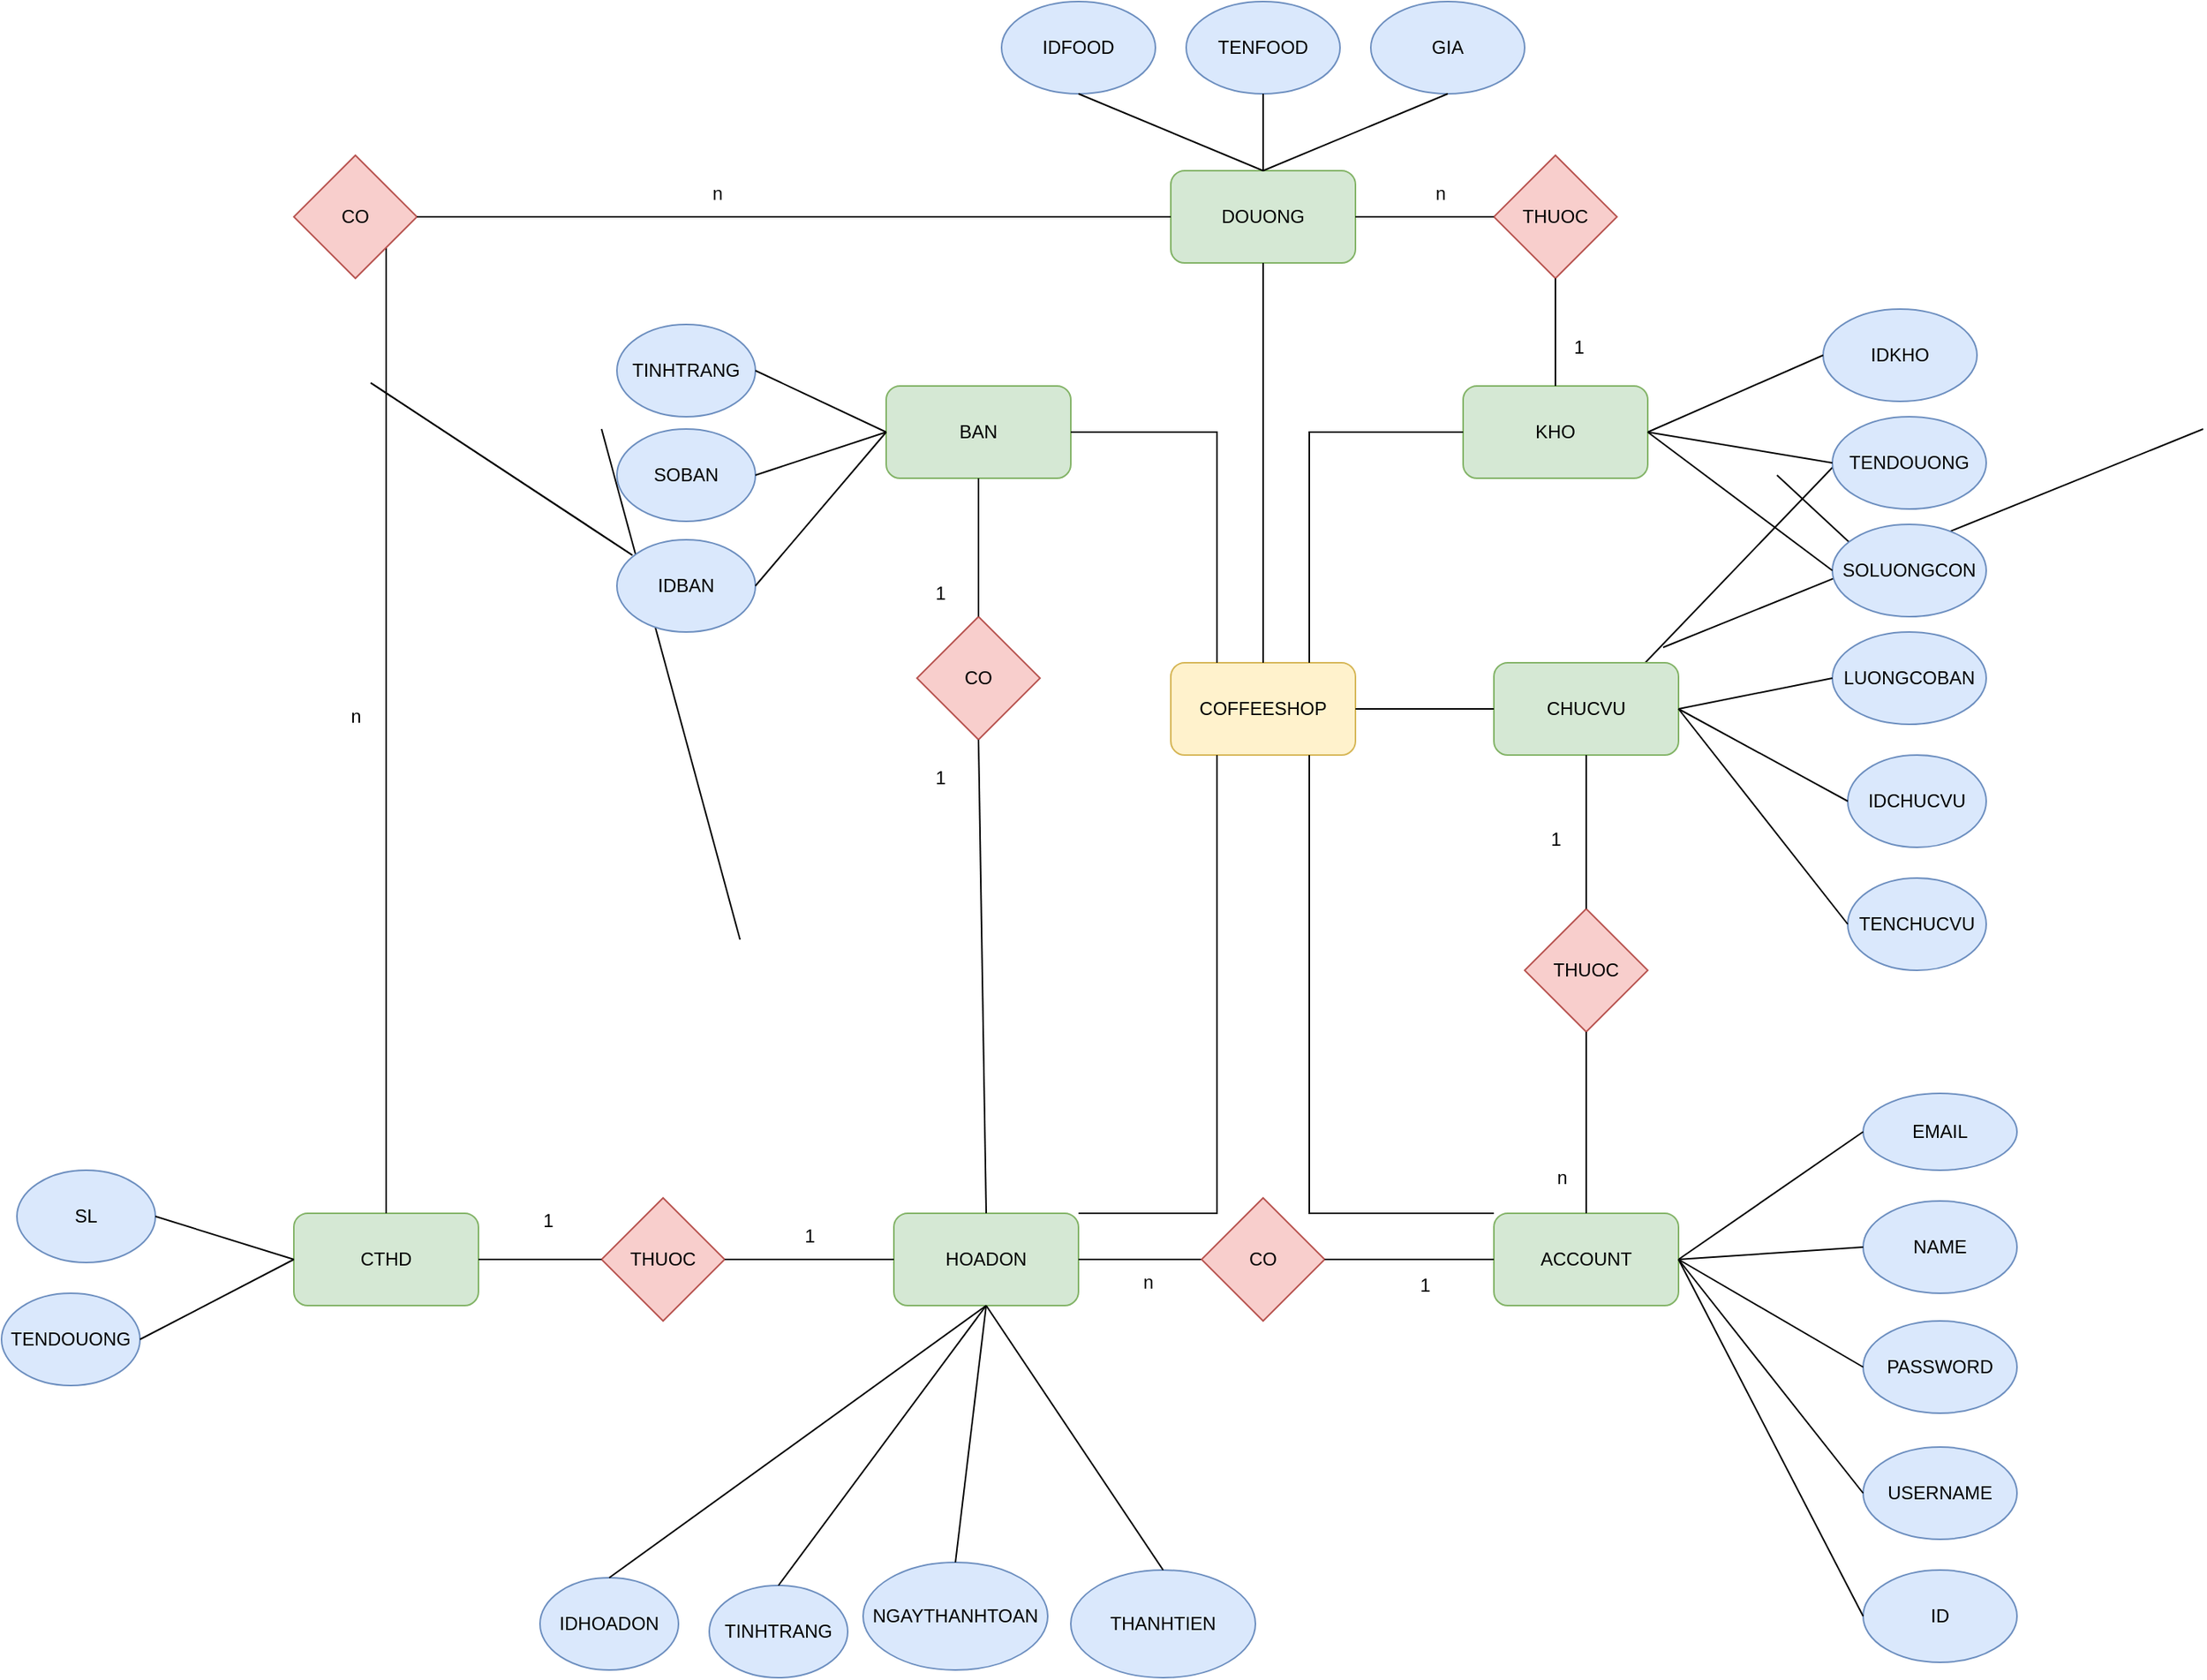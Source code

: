 <mxfile version="22.1.18" type="device">
  <diagram name="Trang-1" id="R46lQm_Rw6Zmzm8sMg9Q">
    <mxGraphModel dx="3240" dy="2319" grid="1" gridSize="10" guides="1" tooltips="1" connect="1" arrows="1" fold="1" page="1" pageScale="1" pageWidth="827" pageHeight="1169" math="0" shadow="0">
      <root>
        <mxCell id="0" />
        <mxCell id="1" parent="0" />
        <mxCell id="mt5Nm10OnFp4rmJsfRZl-2" value="COFFEESHOP" style="rounded=1;whiteSpace=wrap;html=1;fillColor=#fff2cc;strokeColor=#d6b656;" parent="1" vertex="1">
          <mxGeometry x="310" y="220" width="120" height="60" as="geometry" />
        </mxCell>
        <mxCell id="mt5Nm10OnFp4rmJsfRZl-3" value="BAN" style="rounded=1;whiteSpace=wrap;html=1;fillColor=#d5e8d4;strokeColor=#82b366;" parent="1" vertex="1">
          <mxGeometry x="125" y="40" width="120" height="60" as="geometry" />
        </mxCell>
        <mxCell id="mt5Nm10OnFp4rmJsfRZl-5" value="SOBAN" style="ellipse;whiteSpace=wrap;html=1;fillColor=#dae8fc;strokeColor=#6c8ebf;" parent="1" vertex="1">
          <mxGeometry x="-50" y="68" width="90" height="60" as="geometry" />
        </mxCell>
        <mxCell id="mt5Nm10OnFp4rmJsfRZl-6" value="TINHTRANG" style="ellipse;whiteSpace=wrap;html=1;fillColor=#dae8fc;strokeColor=#6c8ebf;" parent="1" vertex="1">
          <mxGeometry x="-50" width="90" height="60" as="geometry" />
        </mxCell>
        <mxCell id="mt5Nm10OnFp4rmJsfRZl-9" value="HOADON" style="rounded=1;whiteSpace=wrap;html=1;fillColor=#d5e8d4;strokeColor=#82b366;" parent="1" vertex="1">
          <mxGeometry x="130" y="578" width="120" height="60" as="geometry" />
        </mxCell>
        <mxCell id="mt5Nm10OnFp4rmJsfRZl-12" value="IDHOADON" style="ellipse;whiteSpace=wrap;html=1;fillColor=#dae8fc;strokeColor=#6c8ebf;" parent="1" vertex="1">
          <mxGeometry x="-100" y="815" width="90" height="60" as="geometry" />
        </mxCell>
        <mxCell id="mt5Nm10OnFp4rmJsfRZl-13" value="TINHTRANG" style="ellipse;whiteSpace=wrap;html=1;fillColor=#dae8fc;strokeColor=#6c8ebf;" parent="1" vertex="1">
          <mxGeometry x="10" y="820" width="90" height="60" as="geometry" />
        </mxCell>
        <mxCell id="mt5Nm10OnFp4rmJsfRZl-14" value="NGAYTHANHTOAN" style="ellipse;whiteSpace=wrap;html=1;fillColor=#dae8fc;strokeColor=#6c8ebf;" parent="1" vertex="1">
          <mxGeometry x="110" y="805" width="120" height="70" as="geometry" />
        </mxCell>
        <mxCell id="mt5Nm10OnFp4rmJsfRZl-18" value="THANHTIEN" style="ellipse;whiteSpace=wrap;html=1;fillColor=#dae8fc;strokeColor=#6c8ebf;" parent="1" vertex="1">
          <mxGeometry x="245" y="810" width="120" height="70" as="geometry" />
        </mxCell>
        <mxCell id="mt5Nm10OnFp4rmJsfRZl-20" value="CO" style="rhombus;whiteSpace=wrap;html=1;fillColor=#f8cecc;strokeColor=#b85450;" parent="1" vertex="1">
          <mxGeometry x="145" y="190" width="80" height="80" as="geometry" />
        </mxCell>
        <mxCell id="mt5Nm10OnFp4rmJsfRZl-23" value="1" style="text;html=1;align=center;verticalAlign=middle;resizable=0;points=[];autosize=1;strokeColor=none;fillColor=none;" parent="1" vertex="1">
          <mxGeometry x="145" y="160" width="30" height="30" as="geometry" />
        </mxCell>
        <mxCell id="mt5Nm10OnFp4rmJsfRZl-24" value="1" style="text;html=1;align=center;verticalAlign=middle;resizable=0;points=[];autosize=1;strokeColor=none;fillColor=none;" parent="1" vertex="1">
          <mxGeometry x="145" y="280" width="30" height="30" as="geometry" />
        </mxCell>
        <mxCell id="mt5Nm10OnFp4rmJsfRZl-25" value="CTHD" style="rounded=1;whiteSpace=wrap;html=1;fillColor=#d5e8d4;strokeColor=#82b366;" parent="1" vertex="1">
          <mxGeometry x="-260" y="578" width="120" height="60" as="geometry" />
        </mxCell>
        <mxCell id="mt5Nm10OnFp4rmJsfRZl-26" value="" style="endArrow=none;html=1;rounded=0;entryX=1;entryY=0.5;entryDx=0;entryDy=0;exitX=0;exitY=0.5;exitDx=0;exitDy=0;" parent="1" source="mt5Nm10OnFp4rmJsfRZl-3" target="mt5Nm10OnFp4rmJsfRZl-5" edge="1">
          <mxGeometry width="50" height="50" relative="1" as="geometry">
            <mxPoint x="160" y="38" as="sourcePoint" />
            <mxPoint x="310" y="290" as="targetPoint" />
          </mxGeometry>
        </mxCell>
        <mxCell id="mt5Nm10OnFp4rmJsfRZl-27" value="" style="endArrow=none;html=1;rounded=0;entryX=1;entryY=0.5;entryDx=0;entryDy=0;exitX=0;exitY=0.5;exitDx=0;exitDy=0;" parent="1" source="mt5Nm10OnFp4rmJsfRZl-3" target="mt5Nm10OnFp4rmJsfRZl-6" edge="1">
          <mxGeometry width="50" height="50" relative="1" as="geometry">
            <mxPoint x="170" y="40" as="sourcePoint" />
            <mxPoint x="310" y="290" as="targetPoint" />
          </mxGeometry>
        </mxCell>
        <mxCell id="mt5Nm10OnFp4rmJsfRZl-28" value="" style="endArrow=none;html=1;rounded=0;entryX=0.5;entryY=1;entryDx=0;entryDy=0;exitX=0.5;exitY=0;exitDx=0;exitDy=0;" parent="1" source="mt5Nm10OnFp4rmJsfRZl-20" target="mt5Nm10OnFp4rmJsfRZl-3" edge="1">
          <mxGeometry width="50" height="50" relative="1" as="geometry">
            <mxPoint x="260" y="340" as="sourcePoint" />
            <mxPoint x="310" y="290" as="targetPoint" />
          </mxGeometry>
        </mxCell>
        <mxCell id="mt5Nm10OnFp4rmJsfRZl-29" value="" style="endArrow=none;html=1;rounded=0;entryX=0.5;entryY=1;entryDx=0;entryDy=0;exitX=0.5;exitY=0;exitDx=0;exitDy=0;" parent="1" source="mt5Nm10OnFp4rmJsfRZl-9" target="mt5Nm10OnFp4rmJsfRZl-20" edge="1">
          <mxGeometry width="50" height="50" relative="1" as="geometry">
            <mxPoint x="260" y="350" as="sourcePoint" />
            <mxPoint x="310" y="300" as="targetPoint" />
          </mxGeometry>
        </mxCell>
        <mxCell id="mt5Nm10OnFp4rmJsfRZl-31" value="" style="endArrow=none;html=1;rounded=0;entryX=1;entryY=0.5;entryDx=0;entryDy=0;exitX=0.25;exitY=0;exitDx=0;exitDy=0;" parent="1" source="mt5Nm10OnFp4rmJsfRZl-2" target="mt5Nm10OnFp4rmJsfRZl-3" edge="1">
          <mxGeometry width="50" height="50" relative="1" as="geometry">
            <mxPoint x="380" y="220" as="sourcePoint" />
            <mxPoint x="250" y="140" as="targetPoint" />
            <Array as="points">
              <mxPoint x="340" y="70" />
            </Array>
          </mxGeometry>
        </mxCell>
        <mxCell id="mt5Nm10OnFp4rmJsfRZl-33" value="" style="endArrow=none;html=1;rounded=0;entryX=0.5;entryY=1;entryDx=0;entryDy=0;exitX=0.5;exitY=0;exitDx=0;exitDy=0;" parent="1" source="mt5Nm10OnFp4rmJsfRZl-12" target="mt5Nm10OnFp4rmJsfRZl-9" edge="1">
          <mxGeometry width="50" height="50" relative="1" as="geometry">
            <mxPoint x="260" y="390" as="sourcePoint" />
            <mxPoint x="310" y="340" as="targetPoint" />
          </mxGeometry>
        </mxCell>
        <mxCell id="mt5Nm10OnFp4rmJsfRZl-34" value="" style="endArrow=none;html=1;rounded=0;entryX=0.5;entryY=1;entryDx=0;entryDy=0;exitX=0.5;exitY=0;exitDx=0;exitDy=0;" parent="1" source="mt5Nm10OnFp4rmJsfRZl-13" target="mt5Nm10OnFp4rmJsfRZl-9" edge="1">
          <mxGeometry width="50" height="50" relative="1" as="geometry">
            <mxPoint x="260" y="390" as="sourcePoint" />
            <mxPoint x="310" y="340" as="targetPoint" />
          </mxGeometry>
        </mxCell>
        <mxCell id="mt5Nm10OnFp4rmJsfRZl-35" value="" style="endArrow=none;html=1;rounded=0;entryX=0.5;entryY=1;entryDx=0;entryDy=0;exitX=0.5;exitY=0;exitDx=0;exitDy=0;" parent="1" source="mt5Nm10OnFp4rmJsfRZl-14" target="mt5Nm10OnFp4rmJsfRZl-9" edge="1">
          <mxGeometry width="50" height="50" relative="1" as="geometry">
            <mxPoint x="360" y="450" as="sourcePoint" />
            <mxPoint x="320" y="350" as="targetPoint" />
          </mxGeometry>
        </mxCell>
        <mxCell id="mt5Nm10OnFp4rmJsfRZl-36" value="" style="endArrow=none;html=1;rounded=0;exitX=0.5;exitY=0;exitDx=0;exitDy=0;entryX=0.5;entryY=1;entryDx=0;entryDy=0;" parent="1" source="mt5Nm10OnFp4rmJsfRZl-18" edge="1" target="mt5Nm10OnFp4rmJsfRZl-9">
          <mxGeometry width="50" height="50" relative="1" as="geometry">
            <mxPoint x="280" y="410" as="sourcePoint" />
            <mxPoint x="170" y="410" as="targetPoint" />
          </mxGeometry>
        </mxCell>
        <mxCell id="mt5Nm10OnFp4rmJsfRZl-37" value="THUOC&lt;br&gt;" style="rhombus;whiteSpace=wrap;html=1;fillColor=#f8cecc;strokeColor=#b85450;" parent="1" vertex="1">
          <mxGeometry x="-60" y="568" width="80" height="80" as="geometry" />
        </mxCell>
        <mxCell id="mt5Nm10OnFp4rmJsfRZl-38" value="" style="endArrow=none;html=1;rounded=0;entryX=1;entryY=0.5;entryDx=0;entryDy=0;exitX=0;exitY=0.5;exitDx=0;exitDy=0;" parent="1" source="mt5Nm10OnFp4rmJsfRZl-37" target="mt5Nm10OnFp4rmJsfRZl-25" edge="1">
          <mxGeometry width="50" height="50" relative="1" as="geometry">
            <mxPoint x="-120" y="420" as="sourcePoint" />
            <mxPoint x="-70" y="370" as="targetPoint" />
          </mxGeometry>
        </mxCell>
        <mxCell id="mt5Nm10OnFp4rmJsfRZl-39" value="" style="endArrow=none;html=1;rounded=0;entryX=0;entryY=0.5;entryDx=0;entryDy=0;exitX=1;exitY=0.5;exitDx=0;exitDy=0;" parent="1" source="mt5Nm10OnFp4rmJsfRZl-37" target="mt5Nm10OnFp4rmJsfRZl-9" edge="1">
          <mxGeometry width="50" height="50" relative="1" as="geometry">
            <mxPoint x="-120" y="420" as="sourcePoint" />
            <mxPoint x="-70" y="370" as="targetPoint" />
          </mxGeometry>
        </mxCell>
        <mxCell id="mt5Nm10OnFp4rmJsfRZl-41" value="TENDOUONG" style="ellipse;whiteSpace=wrap;html=1;fillColor=#dae8fc;strokeColor=#6c8ebf;" parent="1" vertex="1">
          <mxGeometry x="-450" y="630" width="90" height="60" as="geometry" />
        </mxCell>
        <mxCell id="mt5Nm10OnFp4rmJsfRZl-42" value="SL" style="ellipse;whiteSpace=wrap;html=1;fillColor=#dae8fc;strokeColor=#6c8ebf;" parent="1" vertex="1">
          <mxGeometry x="-440" y="550" width="90" height="60" as="geometry" />
        </mxCell>
        <mxCell id="mt5Nm10OnFp4rmJsfRZl-43" value="" style="endArrow=none;html=1;rounded=0;entryX=1;entryY=0.5;entryDx=0;entryDy=0;exitX=0;exitY=0.5;exitDx=0;exitDy=0;" parent="1" source="mt5Nm10OnFp4rmJsfRZl-25" target="mt5Nm10OnFp4rmJsfRZl-41" edge="1">
          <mxGeometry width="50" height="50" relative="1" as="geometry">
            <mxPoint x="-120" y="300" as="sourcePoint" />
            <mxPoint x="-70" y="250" as="targetPoint" />
          </mxGeometry>
        </mxCell>
        <mxCell id="mt5Nm10OnFp4rmJsfRZl-44" value="" style="endArrow=none;html=1;rounded=0;entryX=0;entryY=0.5;entryDx=0;entryDy=0;exitX=1;exitY=0.5;exitDx=0;exitDy=0;" parent="1" source="mt5Nm10OnFp4rmJsfRZl-42" target="mt5Nm10OnFp4rmJsfRZl-25" edge="1">
          <mxGeometry width="50" height="50" relative="1" as="geometry">
            <mxPoint x="-120" y="300" as="sourcePoint" />
            <mxPoint x="-70" y="250" as="targetPoint" />
          </mxGeometry>
        </mxCell>
        <mxCell id="mt5Nm10OnFp4rmJsfRZl-50" style="edgeStyle=orthogonalEdgeStyle;rounded=0;orthogonalLoop=1;jettySize=auto;html=1;exitX=0.5;exitY=1;exitDx=0;exitDy=0;" parent="1" edge="1">
          <mxGeometry relative="1" as="geometry">
            <mxPoint x="640" y="140" as="sourcePoint" />
            <mxPoint x="640" y="140" as="targetPoint" />
          </mxGeometry>
        </mxCell>
        <mxCell id="mt5Nm10OnFp4rmJsfRZl-64" value="" style="endArrow=none;html=1;rounded=0;entryX=1;entryY=0.5;entryDx=0;entryDy=0;exitX=0;exitY=0.5;exitDx=0;exitDy=0;" parent="1" source="mt5Nm10OnFp4rmJsfRZl-63" edge="1">
          <mxGeometry width="50" height="50" relative="1" as="geometry">
            <mxPoint x="580" y="260" as="sourcePoint" />
            <mxPoint x="764" y="68" as="targetPoint" />
          </mxGeometry>
        </mxCell>
        <mxCell id="mt5Nm10OnFp4rmJsfRZl-65" value="" style="endArrow=none;html=1;rounded=0;entryX=0;entryY=0.5;entryDx=0;entryDy=0;exitX=1;exitY=0.5;exitDx=0;exitDy=0;" parent="1" target="mt5Nm10OnFp4rmJsfRZl-57" edge="1">
          <mxGeometry width="50" height="50" relative="1" as="geometry">
            <mxPoint x="981.0" y="68" as="sourcePoint" />
            <mxPoint x="630" y="210" as="targetPoint" />
          </mxGeometry>
        </mxCell>
        <mxCell id="mt5Nm10OnFp4rmJsfRZl-71" value="CHUCVU" style="rounded=1;whiteSpace=wrap;html=1;fillColor=#d5e8d4;strokeColor=#82b366;" parent="1" vertex="1">
          <mxGeometry x="520" y="220" width="120" height="60" as="geometry" />
        </mxCell>
        <mxCell id="mt5Nm10OnFp4rmJsfRZl-73" value="IDCHUCVU&lt;br&gt;" style="ellipse;whiteSpace=wrap;html=1;fillColor=#dae8fc;strokeColor=#6c8ebf;" parent="1" vertex="1">
          <mxGeometry x="750" y="280" width="90" height="60" as="geometry" />
        </mxCell>
        <mxCell id="mt5Nm10OnFp4rmJsfRZl-74" value="LUONGCOBAN" style="ellipse;whiteSpace=wrap;html=1;fillColor=#dae8fc;strokeColor=#6c8ebf;" parent="1" vertex="1">
          <mxGeometry x="740" y="200" width="100" height="60" as="geometry" />
        </mxCell>
        <mxCell id="mt5Nm10OnFp4rmJsfRZl-75" value="" style="endArrow=none;html=1;rounded=0;entryX=0;entryY=0.5;entryDx=0;entryDy=0;exitX=1;exitY=0.5;exitDx=0;exitDy=0;" parent="1" source="mt5Nm10OnFp4rmJsfRZl-71" target="mt5Nm10OnFp4rmJsfRZl-73" edge="1">
          <mxGeometry width="50" height="50" relative="1" as="geometry">
            <mxPoint x="590" y="330" as="sourcePoint" />
            <mxPoint x="650" y="220" as="targetPoint" />
          </mxGeometry>
        </mxCell>
        <mxCell id="mt5Nm10OnFp4rmJsfRZl-76" value="" style="endArrow=none;html=1;rounded=0;entryX=0;entryY=0.5;entryDx=0;entryDy=0;exitX=1;exitY=0.5;exitDx=0;exitDy=0;" parent="1" source="mt5Nm10OnFp4rmJsfRZl-71" target="mt5Nm10OnFp4rmJsfRZl-74" edge="1">
          <mxGeometry width="50" height="50" relative="1" as="geometry">
            <mxPoint x="600" y="270" as="sourcePoint" />
            <mxPoint x="650" y="220" as="targetPoint" />
          </mxGeometry>
        </mxCell>
        <mxCell id="mt5Nm10OnFp4rmJsfRZl-80" value="" style="endArrow=none;html=1;rounded=0;entryX=0;entryY=0.5;entryDx=0;entryDy=0;exitX=1;exitY=0.5;exitDx=0;exitDy=0;" parent="1" source="mt5Nm10OnFp4rmJsfRZl-77" edge="1">
          <mxGeometry width="50" height="50" relative="1" as="geometry">
            <mxPoint x="30" y="400" as="sourcePoint" />
            <mxPoint x="-60" y="68" as="targetPoint" />
          </mxGeometry>
        </mxCell>
        <mxCell id="mt5Nm10OnFp4rmJsfRZl-86" value="" style="endArrow=none;html=1;rounded=0;entryX=0.5;entryY=1;entryDx=0;entryDy=0;exitX=0.5;exitY=0;exitDx=0;exitDy=0;" parent="1" target="mt5Nm10OnFp4rmJsfRZl-84" edge="1">
          <mxGeometry width="50" height="50" relative="1" as="geometry">
            <mxPoint x="-210" y="38" as="sourcePoint" />
            <mxPoint x="-40" y="150" as="targetPoint" />
          </mxGeometry>
        </mxCell>
        <mxCell id="mt5Nm10OnFp4rmJsfRZl-88" value="" style="endArrow=none;html=1;rounded=0;entryX=0.5;entryY=1;entryDx=0;entryDy=0;exitX=0.5;exitY=0;exitDx=0;exitDy=0;" parent="1" target="mt5Nm10OnFp4rmJsfRZl-85" edge="1">
          <mxGeometry width="50" height="50" relative="1" as="geometry">
            <mxPoint x="-210" y="38" as="sourcePoint" />
            <mxPoint x="-40" y="150" as="targetPoint" />
          </mxGeometry>
        </mxCell>
        <mxCell id="mt5Nm10OnFp4rmJsfRZl-89" value="ACCOUNT" style="rounded=1;whiteSpace=wrap;html=1;fillColor=#d5e8d4;strokeColor=#82b366;" parent="1" vertex="1">
          <mxGeometry x="520" y="578" width="120" height="60" as="geometry" />
        </mxCell>
        <mxCell id="mt5Nm10OnFp4rmJsfRZl-90" value="" style="endArrow=none;html=1;rounded=0;entryX=0.75;entryY=1;entryDx=0;entryDy=0;exitX=0;exitY=0;exitDx=0;exitDy=0;" parent="1" source="mt5Nm10OnFp4rmJsfRZl-89" target="mt5Nm10OnFp4rmJsfRZl-2" edge="1">
          <mxGeometry width="50" height="50" relative="1" as="geometry">
            <mxPoint x="480" y="620" as="sourcePoint" />
            <mxPoint x="370" y="300" as="targetPoint" />
            <Array as="points">
              <mxPoint x="400" y="578" />
              <mxPoint x="400" y="490" />
            </Array>
          </mxGeometry>
        </mxCell>
        <mxCell id="mt5Nm10OnFp4rmJsfRZl-92" value="ID&lt;br&gt;" style="ellipse;whiteSpace=wrap;html=1;fillColor=#dae8fc;strokeColor=#6c8ebf;" parent="1" vertex="1">
          <mxGeometry x="760" y="810" width="100" height="60" as="geometry" />
        </mxCell>
        <mxCell id="mt5Nm10OnFp4rmJsfRZl-93" value="USERNAME" style="ellipse;whiteSpace=wrap;html=1;fillColor=#dae8fc;strokeColor=#6c8ebf;" parent="1" vertex="1">
          <mxGeometry x="760" y="730" width="100" height="60" as="geometry" />
        </mxCell>
        <mxCell id="mt5Nm10OnFp4rmJsfRZl-94" value="PASSWORD" style="ellipse;whiteSpace=wrap;html=1;fillColor=#dae8fc;strokeColor=#6c8ebf;" parent="1" vertex="1">
          <mxGeometry x="760" y="648" width="100" height="60" as="geometry" />
        </mxCell>
        <mxCell id="mt5Nm10OnFp4rmJsfRZl-95" value="NAME" style="ellipse;whiteSpace=wrap;html=1;fillColor=#dae8fc;strokeColor=#6c8ebf;" parent="1" vertex="1">
          <mxGeometry x="760" y="570" width="100" height="60" as="geometry" />
        </mxCell>
        <mxCell id="mt5Nm10OnFp4rmJsfRZl-96" value="EMAIL" style="ellipse;whiteSpace=wrap;html=1;fillColor=#dae8fc;strokeColor=#6c8ebf;" parent="1" vertex="1">
          <mxGeometry x="760" y="500" width="100" height="50" as="geometry" />
        </mxCell>
        <mxCell id="mt5Nm10OnFp4rmJsfRZl-97" value="" style="endArrow=none;html=1;rounded=0;entryX=0;entryY=0.5;entryDx=0;entryDy=0;exitX=1;exitY=0.5;exitDx=0;exitDy=0;" parent="1" source="mt5Nm10OnFp4rmJsfRZl-89" target="mt5Nm10OnFp4rmJsfRZl-92" edge="1">
          <mxGeometry width="50" height="50" relative="1" as="geometry">
            <mxPoint x="550" y="520" as="sourcePoint" />
            <mxPoint x="610" y="410" as="targetPoint" />
          </mxGeometry>
        </mxCell>
        <mxCell id="mt5Nm10OnFp4rmJsfRZl-98" value="" style="endArrow=none;html=1;rounded=0;entryX=0;entryY=0.5;entryDx=0;entryDy=0;exitX=1;exitY=0.5;exitDx=0;exitDy=0;" parent="1" source="mt5Nm10OnFp4rmJsfRZl-89" target="mt5Nm10OnFp4rmJsfRZl-93" edge="1">
          <mxGeometry width="50" height="50" relative="1" as="geometry">
            <mxPoint x="620" y="500" as="sourcePoint" />
            <mxPoint x="685" y="435" as="targetPoint" />
          </mxGeometry>
        </mxCell>
        <mxCell id="mt5Nm10OnFp4rmJsfRZl-99" value="" style="endArrow=none;html=1;rounded=0;entryX=0;entryY=0.5;entryDx=0;entryDy=0;" parent="1" target="mt5Nm10OnFp4rmJsfRZl-94" edge="1">
          <mxGeometry width="50" height="50" relative="1" as="geometry">
            <mxPoint x="640" y="608" as="sourcePoint" />
            <mxPoint x="695" y="445" as="targetPoint" />
          </mxGeometry>
        </mxCell>
        <mxCell id="mt5Nm10OnFp4rmJsfRZl-100" value="" style="endArrow=none;html=1;rounded=0;entryX=1;entryY=0.5;entryDx=0;entryDy=0;exitX=0;exitY=0.5;exitDx=0;exitDy=0;" parent="1" source="mt5Nm10OnFp4rmJsfRZl-95" target="mt5Nm10OnFp4rmJsfRZl-89" edge="1">
          <mxGeometry width="50" height="50" relative="1" as="geometry">
            <mxPoint x="640" y="520" as="sourcePoint" />
            <mxPoint x="705" y="455" as="targetPoint" />
          </mxGeometry>
        </mxCell>
        <mxCell id="mt5Nm10OnFp4rmJsfRZl-101" value="" style="endArrow=none;html=1;rounded=0;entryX=1;entryY=0.5;entryDx=0;entryDy=0;exitX=0;exitY=0.5;exitDx=0;exitDy=0;" parent="1" source="mt5Nm10OnFp4rmJsfRZl-96" target="mt5Nm10OnFp4rmJsfRZl-89" edge="1">
          <mxGeometry width="50" height="50" relative="1" as="geometry">
            <mxPoint x="650" y="530" as="sourcePoint" />
            <mxPoint x="715" y="465" as="targetPoint" />
          </mxGeometry>
        </mxCell>
        <mxCell id="mt5Nm10OnFp4rmJsfRZl-103" value="" style="endArrow=none;html=1;rounded=0;entryX=0;entryY=0.5;entryDx=0;entryDy=0;exitX=1;exitY=0.5;exitDx=0;exitDy=0;" parent="1" source="mt5Nm10OnFp4rmJsfRZl-2" target="mt5Nm10OnFp4rmJsfRZl-71" edge="1">
          <mxGeometry width="50" height="50" relative="1" as="geometry">
            <mxPoint x="520" y="390" as="sourcePoint" />
            <mxPoint x="570" y="340" as="targetPoint" />
            <Array as="points" />
          </mxGeometry>
        </mxCell>
        <mxCell id="mt5Nm10OnFp4rmJsfRZl-104" value="KHO" style="rounded=1;whiteSpace=wrap;html=1;fillColor=#d5e8d4;strokeColor=#82b366;" parent="1" vertex="1">
          <mxGeometry x="500" y="40" width="120" height="60" as="geometry" />
        </mxCell>
        <mxCell id="mt5Nm10OnFp4rmJsfRZl-105" value="" style="endArrow=none;html=1;rounded=0;entryX=0.75;entryY=0;entryDx=0;entryDy=0;exitX=0;exitY=0.5;exitDx=0;exitDy=0;" parent="1" source="mt5Nm10OnFp4rmJsfRZl-104" target="mt5Nm10OnFp4rmJsfRZl-2" edge="1">
          <mxGeometry width="50" height="50" relative="1" as="geometry">
            <mxPoint x="550" y="290" as="sourcePoint" />
            <mxPoint x="600" y="240" as="targetPoint" />
            <Array as="points">
              <mxPoint x="400" y="70" />
            </Array>
          </mxGeometry>
        </mxCell>
        <mxCell id="mt5Nm10OnFp4rmJsfRZl-108" value="" style="endArrow=none;html=1;rounded=0;entryX=0.5;entryY=1;entryDx=0;entryDy=0;exitX=0.5;exitY=0;exitDx=0;exitDy=0;" parent="1" source="mt5Nm10OnFp4rmJsfRZl-106" edge="1">
          <mxGeometry width="50" height="50" relative="1" as="geometry">
            <mxPoint x="760" y="150" as="sourcePoint" />
            <mxPoint x="704" y="98" as="targetPoint" />
          </mxGeometry>
        </mxCell>
        <mxCell id="mt5Nm10OnFp4rmJsfRZl-112" value="IDKHO" style="ellipse;whiteSpace=wrap;html=1;fillColor=#dae8fc;strokeColor=#6c8ebf;" parent="1" vertex="1">
          <mxGeometry x="734" y="-10" width="100" height="60" as="geometry" />
        </mxCell>
        <mxCell id="mt5Nm10OnFp4rmJsfRZl-113" value="SOLUONGCON" style="ellipse;whiteSpace=wrap;html=1;fillColor=#dae8fc;strokeColor=#6c8ebf;" parent="1" vertex="1">
          <mxGeometry x="740" y="130" width="100" height="60" as="geometry" />
        </mxCell>
        <mxCell id="mt5Nm10OnFp4rmJsfRZl-114" value="" style="endArrow=none;html=1;rounded=0;exitX=1;exitY=0.5;exitDx=0;exitDy=0;entryX=0;entryY=0.5;entryDx=0;entryDy=0;" parent="1" source="mt5Nm10OnFp4rmJsfRZl-104" target="mt5Nm10OnFp4rmJsfRZl-112" edge="1">
          <mxGeometry width="50" height="50" relative="1" as="geometry">
            <mxPoint x="780" y="240" as="sourcePoint" />
            <mxPoint x="830" y="190" as="targetPoint" />
          </mxGeometry>
        </mxCell>
        <mxCell id="mt5Nm10OnFp4rmJsfRZl-116" value="" style="endArrow=none;html=1;rounded=0;entryX=0;entryY=0.5;entryDx=0;entryDy=0;exitX=1;exitY=0.5;exitDx=0;exitDy=0;" parent="1" source="mt5Nm10OnFp4rmJsfRZl-104" target="mt5Nm10OnFp4rmJsfRZl-113" edge="1">
          <mxGeometry width="50" height="50" relative="1" as="geometry">
            <mxPoint x="780" y="240" as="sourcePoint" />
            <mxPoint x="830" y="190" as="targetPoint" />
          </mxGeometry>
        </mxCell>
        <mxCell id="mt5Nm10OnFp4rmJsfRZl-117" value="1" style="text;html=1;align=center;verticalAlign=middle;resizable=0;points=[];autosize=1;strokeColor=none;fillColor=none;" parent="1" vertex="1">
          <mxGeometry x="-110" y="568" width="30" height="30" as="geometry" />
        </mxCell>
        <mxCell id="mt5Nm10OnFp4rmJsfRZl-118" value="1" style="text;html=1;align=center;verticalAlign=middle;resizable=0;points=[];autosize=1;strokeColor=none;fillColor=none;" parent="1" vertex="1">
          <mxGeometry x="60" y="578" width="30" height="30" as="geometry" />
        </mxCell>
        <mxCell id="mt5Nm10OnFp4rmJsfRZl-119" value="DOUONG" style="rounded=1;whiteSpace=wrap;html=1;fillColor=#d5e8d4;strokeColor=#82b366;" parent="1" vertex="1">
          <mxGeometry x="310" y="-100" width="120" height="60" as="geometry" />
        </mxCell>
        <mxCell id="mt5Nm10OnFp4rmJsfRZl-120" value="" style="endArrow=none;html=1;rounded=0;entryX=0.5;entryY=1;entryDx=0;entryDy=0;exitX=0.5;exitY=0;exitDx=0;exitDy=0;" parent="1" source="mt5Nm10OnFp4rmJsfRZl-2" target="mt5Nm10OnFp4rmJsfRZl-119" edge="1">
          <mxGeometry width="50" height="50" relative="1" as="geometry">
            <mxPoint x="620" y="10" as="sourcePoint" />
            <mxPoint x="670" y="-40" as="targetPoint" />
          </mxGeometry>
        </mxCell>
        <mxCell id="mt5Nm10OnFp4rmJsfRZl-121" value="IDFOOD" style="ellipse;whiteSpace=wrap;html=1;fillColor=#dae8fc;strokeColor=#6c8ebf;" parent="1" vertex="1">
          <mxGeometry x="200" y="-210" width="100" height="60" as="geometry" />
        </mxCell>
        <mxCell id="mt5Nm10OnFp4rmJsfRZl-122" value="TENFOOD" style="ellipse;whiteSpace=wrap;html=1;fillColor=#dae8fc;strokeColor=#6c8ebf;" parent="1" vertex="1">
          <mxGeometry x="320" y="-210" width="100" height="60" as="geometry" />
        </mxCell>
        <mxCell id="mt5Nm10OnFp4rmJsfRZl-123" value="GIA" style="ellipse;whiteSpace=wrap;html=1;fillColor=#dae8fc;strokeColor=#6c8ebf;" parent="1" vertex="1">
          <mxGeometry x="440" y="-210" width="100" height="60" as="geometry" />
        </mxCell>
        <mxCell id="mt5Nm10OnFp4rmJsfRZl-125" value="" style="endArrow=none;html=1;rounded=0;entryX=0.5;entryY=1;entryDx=0;entryDy=0;exitX=0.5;exitY=0;exitDx=0;exitDy=0;" parent="1" source="mt5Nm10OnFp4rmJsfRZl-119" target="mt5Nm10OnFp4rmJsfRZl-121" edge="1">
          <mxGeometry width="50" height="50" relative="1" as="geometry">
            <mxPoint x="620" y="10" as="sourcePoint" />
            <mxPoint x="670" y="-40" as="targetPoint" />
          </mxGeometry>
        </mxCell>
        <mxCell id="mt5Nm10OnFp4rmJsfRZl-126" value="" style="endArrow=none;html=1;rounded=0;entryX=0.5;entryY=1;entryDx=0;entryDy=0;exitX=0.5;exitY=0;exitDx=0;exitDy=0;" parent="1" source="mt5Nm10OnFp4rmJsfRZl-119" target="mt5Nm10OnFp4rmJsfRZl-122" edge="1">
          <mxGeometry width="50" height="50" relative="1" as="geometry">
            <mxPoint x="620" y="10" as="sourcePoint" />
            <mxPoint x="670" y="-40" as="targetPoint" />
          </mxGeometry>
        </mxCell>
        <mxCell id="mt5Nm10OnFp4rmJsfRZl-127" value="" style="endArrow=none;html=1;rounded=0;entryX=0.5;entryY=1;entryDx=0;entryDy=0;exitX=0.5;exitY=0;exitDx=0;exitDy=0;" parent="1" source="mt5Nm10OnFp4rmJsfRZl-119" target="mt5Nm10OnFp4rmJsfRZl-123" edge="1">
          <mxGeometry width="50" height="50" relative="1" as="geometry">
            <mxPoint x="620" y="10" as="sourcePoint" />
            <mxPoint x="670" y="-40" as="targetPoint" />
          </mxGeometry>
        </mxCell>
        <mxCell id="8B1FqXe5-yf_eUrBlYPG-1" value="TENCHUCVU" style="ellipse;whiteSpace=wrap;html=1;fillColor=#dae8fc;strokeColor=#6c8ebf;" parent="1" vertex="1">
          <mxGeometry x="750" y="360" width="90" height="60" as="geometry" />
        </mxCell>
        <mxCell id="8B1FqXe5-yf_eUrBlYPG-2" value="" style="endArrow=none;html=1;rounded=0;entryX=0;entryY=0.5;entryDx=0;entryDy=0;exitX=1;exitY=0.5;exitDx=0;exitDy=0;" parent="1" source="mt5Nm10OnFp4rmJsfRZl-71" target="8B1FqXe5-yf_eUrBlYPG-1" edge="1">
          <mxGeometry width="50" height="50" relative="1" as="geometry">
            <mxPoint x="630" y="370" as="sourcePoint" />
            <mxPoint x="684" y="400" as="targetPoint" />
          </mxGeometry>
        </mxCell>
        <mxCell id="8B1FqXe5-yf_eUrBlYPG-3" value="THUOC" style="rhombus;whiteSpace=wrap;html=1;fillColor=#f8cecc;strokeColor=#b85450;" parent="1" vertex="1">
          <mxGeometry x="540" y="380" width="80" height="80" as="geometry" />
        </mxCell>
        <mxCell id="8B1FqXe5-yf_eUrBlYPG-4" value="" style="endArrow=none;html=1;rounded=0;entryX=0.5;entryY=1;entryDx=0;entryDy=0;exitX=0.5;exitY=0;exitDx=0;exitDy=0;" parent="1" source="8B1FqXe5-yf_eUrBlYPG-3" target="mt5Nm10OnFp4rmJsfRZl-71" edge="1">
          <mxGeometry width="50" height="50" relative="1" as="geometry">
            <mxPoint x="400" y="450" as="sourcePoint" />
            <mxPoint x="450" y="400" as="targetPoint" />
          </mxGeometry>
        </mxCell>
        <mxCell id="8B1FqXe5-yf_eUrBlYPG-5" value="" style="endArrow=none;html=1;rounded=0;exitX=0.5;exitY=0;exitDx=0;exitDy=0;entryX=0.5;entryY=1;entryDx=0;entryDy=0;" parent="1" source="mt5Nm10OnFp4rmJsfRZl-89" target="8B1FqXe5-yf_eUrBlYPG-3" edge="1">
          <mxGeometry width="50" height="50" relative="1" as="geometry">
            <mxPoint x="550" y="445" as="sourcePoint" />
            <mxPoint x="550" y="520" as="targetPoint" />
          </mxGeometry>
        </mxCell>
        <mxCell id="8B1FqXe5-yf_eUrBlYPG-6" value="n" style="text;html=1;align=center;verticalAlign=middle;resizable=0;points=[];autosize=1;strokeColor=none;fillColor=none;" parent="1" vertex="1">
          <mxGeometry x="549" y="540" width="30" height="30" as="geometry" />
        </mxCell>
        <mxCell id="8B1FqXe5-yf_eUrBlYPG-7" value="1" style="text;html=1;align=center;verticalAlign=middle;resizable=0;points=[];autosize=1;strokeColor=none;fillColor=none;" parent="1" vertex="1">
          <mxGeometry x="545" y="320" width="30" height="30" as="geometry" />
        </mxCell>
        <mxCell id="wpJU1kHZAfLSaxKT_LEj-4" value="IDBAN" style="ellipse;whiteSpace=wrap;html=1;fillColor=#dae8fc;strokeColor=#6c8ebf;" vertex="1" parent="1">
          <mxGeometry x="-50" y="140" width="90" height="60" as="geometry" />
        </mxCell>
        <mxCell id="wpJU1kHZAfLSaxKT_LEj-5" value="" style="endArrow=none;html=1;rounded=0;entryX=0;entryY=0.5;entryDx=0;entryDy=0;exitX=1;exitY=0.5;exitDx=0;exitDy=0;" edge="1" parent="1" source="wpJU1kHZAfLSaxKT_LEj-4" target="mt5Nm10OnFp4rmJsfRZl-3">
          <mxGeometry width="50" height="50" relative="1" as="geometry">
            <mxPoint x="90" y="280" as="sourcePoint" />
            <mxPoint x="140" y="230" as="targetPoint" />
          </mxGeometry>
        </mxCell>
        <mxCell id="wpJU1kHZAfLSaxKT_LEj-6" value="" style="endArrow=none;html=1;rounded=0;entryX=0.5;entryY=1;entryDx=0;entryDy=0;exitX=0.5;exitY=0;exitDx=0;exitDy=0;" edge="1" parent="1" source="mt5Nm10OnFp4rmJsfRZl-25" target="wpJU1kHZAfLSaxKT_LEj-10">
          <mxGeometry width="50" height="50" relative="1" as="geometry">
            <mxPoint x="90" y="280" as="sourcePoint" />
            <mxPoint x="140" y="230" as="targetPoint" />
            <Array as="points">
              <mxPoint x="-200" y="-80" />
            </Array>
          </mxGeometry>
        </mxCell>
        <mxCell id="wpJU1kHZAfLSaxKT_LEj-7" value="n" style="text;html=1;align=center;verticalAlign=middle;resizable=0;points=[];autosize=1;strokeColor=none;fillColor=none;" vertex="1" parent="1">
          <mxGeometry y="-100" width="30" height="30" as="geometry" />
        </mxCell>
        <mxCell id="wpJU1kHZAfLSaxKT_LEj-8" value="n" style="text;html=1;align=center;verticalAlign=middle;resizable=0;points=[];autosize=1;strokeColor=none;fillColor=none;" vertex="1" parent="1">
          <mxGeometry x="-235" y="240" width="30" height="30" as="geometry" />
        </mxCell>
        <mxCell id="wpJU1kHZAfLSaxKT_LEj-10" value="CO" style="rhombus;whiteSpace=wrap;html=1;fillColor=#f8cecc;strokeColor=#b85450;" vertex="1" parent="1">
          <mxGeometry x="-260" y="-110" width="80" height="80" as="geometry" />
        </mxCell>
        <mxCell id="wpJU1kHZAfLSaxKT_LEj-11" value="" style="endArrow=none;html=1;rounded=0;entryX=1;entryY=0.5;entryDx=0;entryDy=0;exitX=0;exitY=0.5;exitDx=0;exitDy=0;" edge="1" parent="1" source="mt5Nm10OnFp4rmJsfRZl-119" target="wpJU1kHZAfLSaxKT_LEj-10">
          <mxGeometry width="50" height="50" relative="1" as="geometry">
            <mxPoint x="400" y="280" as="sourcePoint" />
            <mxPoint x="450" y="230" as="targetPoint" />
          </mxGeometry>
        </mxCell>
        <mxCell id="wpJU1kHZAfLSaxKT_LEj-14" value="TENDOUONG" style="ellipse;whiteSpace=wrap;html=1;fillColor=#dae8fc;strokeColor=#6c8ebf;" vertex="1" parent="1">
          <mxGeometry x="740" y="60" width="100" height="60" as="geometry" />
        </mxCell>
        <mxCell id="wpJU1kHZAfLSaxKT_LEj-15" value="" style="endArrow=none;html=1;rounded=0;entryX=0;entryY=0.5;entryDx=0;entryDy=0;exitX=1;exitY=0.5;exitDx=0;exitDy=0;" edge="1" parent="1" source="mt5Nm10OnFp4rmJsfRZl-104" target="wpJU1kHZAfLSaxKT_LEj-14">
          <mxGeometry width="50" height="50" relative="1" as="geometry">
            <mxPoint x="400" y="280" as="sourcePoint" />
            <mxPoint x="450" y="230" as="targetPoint" />
          </mxGeometry>
        </mxCell>
        <mxCell id="wpJU1kHZAfLSaxKT_LEj-16" style="edgeStyle=orthogonalEdgeStyle;rounded=0;orthogonalLoop=1;jettySize=auto;html=1;exitX=0.5;exitY=1;exitDx=0;exitDy=0;" edge="1" parent="1" source="mt5Nm10OnFp4rmJsfRZl-113" target="mt5Nm10OnFp4rmJsfRZl-113">
          <mxGeometry relative="1" as="geometry" />
        </mxCell>
        <mxCell id="wpJU1kHZAfLSaxKT_LEj-17" value="THUOC&lt;br&gt;" style="rhombus;whiteSpace=wrap;html=1;fillColor=#f8cecc;strokeColor=#b85450;" vertex="1" parent="1">
          <mxGeometry x="520" y="-110" width="80" height="80" as="geometry" />
        </mxCell>
        <mxCell id="wpJU1kHZAfLSaxKT_LEj-18" value="" style="endArrow=none;html=1;rounded=0;entryX=1;entryY=0.5;entryDx=0;entryDy=0;exitX=0;exitY=0.5;exitDx=0;exitDy=0;" edge="1" parent="1" source="wpJU1kHZAfLSaxKT_LEj-17" target="mt5Nm10OnFp4rmJsfRZl-119">
          <mxGeometry width="50" height="50" relative="1" as="geometry">
            <mxPoint x="400" y="280" as="sourcePoint" />
            <mxPoint x="450" y="230" as="targetPoint" />
          </mxGeometry>
        </mxCell>
        <mxCell id="wpJU1kHZAfLSaxKT_LEj-19" value="" style="endArrow=none;html=1;rounded=0;entryX=0.5;entryY=1;entryDx=0;entryDy=0;exitX=0.5;exitY=0;exitDx=0;exitDy=0;" edge="1" parent="1" source="mt5Nm10OnFp4rmJsfRZl-104" target="wpJU1kHZAfLSaxKT_LEj-17">
          <mxGeometry width="50" height="50" relative="1" as="geometry">
            <mxPoint x="400" y="280" as="sourcePoint" />
            <mxPoint x="450" y="230" as="targetPoint" />
          </mxGeometry>
        </mxCell>
        <mxCell id="wpJU1kHZAfLSaxKT_LEj-20" value="1" style="text;html=1;align=center;verticalAlign=middle;resizable=0;points=[];autosize=1;strokeColor=none;fillColor=none;" vertex="1" parent="1">
          <mxGeometry x="560" width="30" height="30" as="geometry" />
        </mxCell>
        <mxCell id="wpJU1kHZAfLSaxKT_LEj-21" value="n" style="text;html=1;align=center;verticalAlign=middle;resizable=0;points=[];autosize=1;strokeColor=none;fillColor=none;" vertex="1" parent="1">
          <mxGeometry x="470" y="-100" width="30" height="30" as="geometry" />
        </mxCell>
        <mxCell id="wpJU1kHZAfLSaxKT_LEj-23" value="" style="endArrow=none;html=1;rounded=0;entryX=0.25;entryY=1;entryDx=0;entryDy=0;exitX=1;exitY=0;exitDx=0;exitDy=0;" edge="1" parent="1" source="mt5Nm10OnFp4rmJsfRZl-9" target="mt5Nm10OnFp4rmJsfRZl-2">
          <mxGeometry width="50" height="50" relative="1" as="geometry">
            <mxPoint x="400" y="560" as="sourcePoint" />
            <mxPoint x="450" y="510" as="targetPoint" />
            <Array as="points">
              <mxPoint x="340" y="578" />
            </Array>
          </mxGeometry>
        </mxCell>
        <mxCell id="wpJU1kHZAfLSaxKT_LEj-26" value="" style="endArrow=none;html=1;rounded=0;entryX=1;entryY=0.5;entryDx=0;entryDy=0;exitX=0;exitY=0.5;exitDx=0;exitDy=0;" edge="1" parent="1" source="wpJU1kHZAfLSaxKT_LEj-27" target="mt5Nm10OnFp4rmJsfRZl-9">
          <mxGeometry width="50" height="50" relative="1" as="geometry">
            <mxPoint x="360" y="608" as="sourcePoint" />
            <mxPoint x="450" y="540" as="targetPoint" />
          </mxGeometry>
        </mxCell>
        <mxCell id="wpJU1kHZAfLSaxKT_LEj-27" value="CO" style="rhombus;whiteSpace=wrap;html=1;fillColor=#f8cecc;strokeColor=#b85450;" vertex="1" parent="1">
          <mxGeometry x="330" y="568" width="80" height="80" as="geometry" />
        </mxCell>
        <mxCell id="wpJU1kHZAfLSaxKT_LEj-28" value="" style="endArrow=none;html=1;rounded=0;entryX=0;entryY=0.5;entryDx=0;entryDy=0;exitX=1;exitY=0.5;exitDx=0;exitDy=0;" edge="1" parent="1" source="wpJU1kHZAfLSaxKT_LEj-27" target="mt5Nm10OnFp4rmJsfRZl-89">
          <mxGeometry width="50" height="50" relative="1" as="geometry">
            <mxPoint x="400" y="590" as="sourcePoint" />
            <mxPoint x="450" y="540" as="targetPoint" />
          </mxGeometry>
        </mxCell>
        <mxCell id="wpJU1kHZAfLSaxKT_LEj-29" value="1" style="text;html=1;align=center;verticalAlign=middle;resizable=0;points=[];autosize=1;strokeColor=none;fillColor=none;" vertex="1" parent="1">
          <mxGeometry x="460" y="610" width="30" height="30" as="geometry" />
        </mxCell>
        <mxCell id="wpJU1kHZAfLSaxKT_LEj-30" value="n" style="text;html=1;align=center;verticalAlign=middle;resizable=0;points=[];autosize=1;strokeColor=none;fillColor=none;" vertex="1" parent="1">
          <mxGeometry x="280" y="608" width="30" height="30" as="geometry" />
        </mxCell>
      </root>
    </mxGraphModel>
  </diagram>
</mxfile>
